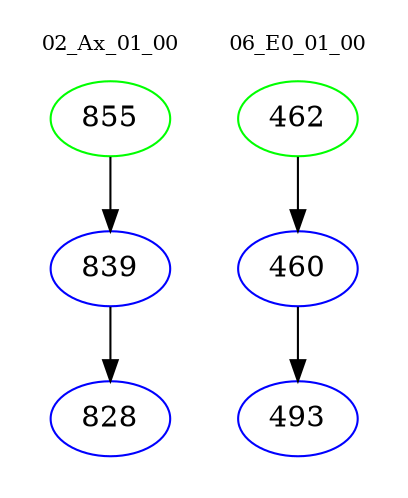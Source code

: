 digraph{
subgraph cluster_0 {
color = white
label = "02_Ax_01_00";
fontsize=10;
T0_855 [label="855", color="green"]
T0_855 -> T0_839 [color="black"]
T0_839 [label="839", color="blue"]
T0_839 -> T0_828 [color="black"]
T0_828 [label="828", color="blue"]
}
subgraph cluster_1 {
color = white
label = "06_E0_01_00";
fontsize=10;
T1_462 [label="462", color="green"]
T1_462 -> T1_460 [color="black"]
T1_460 [label="460", color="blue"]
T1_460 -> T1_493 [color="black"]
T1_493 [label="493", color="blue"]
}
}
